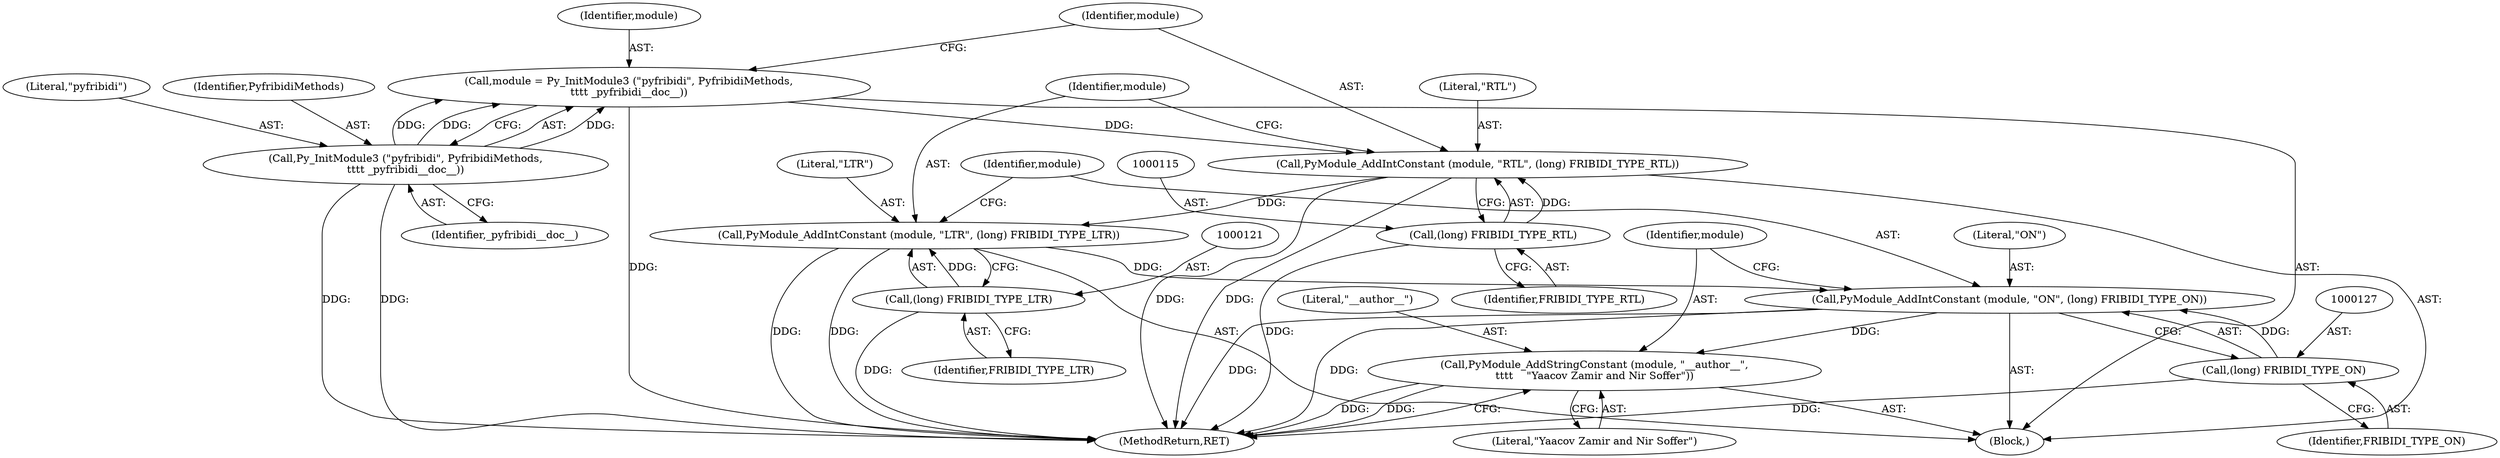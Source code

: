 digraph "1_pyfribidi_d2860c655357975e7b32d84e6b45e98f0dcecd7a_0@pointer" {
"1000129" [label="(Call,PyModule_AddStringConstant (module, \"__author__\",\n\t\t\t\t    \"Yaacov Zamir and Nir Soffer\"))"];
"1000123" [label="(Call,PyModule_AddIntConstant (module, \"ON\", (long) FRIBIDI_TYPE_ON))"];
"1000117" [label="(Call,PyModule_AddIntConstant (module, \"LTR\", (long) FRIBIDI_TYPE_LTR))"];
"1000111" [label="(Call,PyModule_AddIntConstant (module, \"RTL\", (long) FRIBIDI_TYPE_RTL))"];
"1000105" [label="(Call,module = Py_InitModule3 (\"pyfribidi\", PyfribidiMethods,\n\t\t\t\t _pyfribidi__doc__))"];
"1000107" [label="(Call,Py_InitModule3 (\"pyfribidi\", PyfribidiMethods,\n\t\t\t\t _pyfribidi__doc__))"];
"1000114" [label="(Call,(long) FRIBIDI_TYPE_RTL)"];
"1000120" [label="(Call,(long) FRIBIDI_TYPE_LTR)"];
"1000126" [label="(Call,(long) FRIBIDI_TYPE_ON)"];
"1000133" [label="(MethodReturn,RET)"];
"1000116" [label="(Identifier,FRIBIDI_TYPE_RTL)"];
"1000124" [label="(Identifier,module)"];
"1000114" [label="(Call,(long) FRIBIDI_TYPE_RTL)"];
"1000128" [label="(Identifier,FRIBIDI_TYPE_ON)"];
"1000118" [label="(Identifier,module)"];
"1000123" [label="(Call,PyModule_AddIntConstant (module, \"ON\", (long) FRIBIDI_TYPE_ON))"];
"1000125" [label="(Literal,\"ON\")"];
"1000119" [label="(Literal,\"LTR\")"];
"1000120" [label="(Call,(long) FRIBIDI_TYPE_LTR)"];
"1000105" [label="(Call,module = Py_InitModule3 (\"pyfribidi\", PyfribidiMethods,\n\t\t\t\t _pyfribidi__doc__))"];
"1000110" [label="(Identifier,_pyfribidi__doc__)"];
"1000129" [label="(Call,PyModule_AddStringConstant (module, \"__author__\",\n\t\t\t\t    \"Yaacov Zamir and Nir Soffer\"))"];
"1000108" [label="(Literal,\"pyfribidi\")"];
"1000126" [label="(Call,(long) FRIBIDI_TYPE_ON)"];
"1000130" [label="(Identifier,module)"];
"1000117" [label="(Call,PyModule_AddIntConstant (module, \"LTR\", (long) FRIBIDI_TYPE_LTR))"];
"1000107" [label="(Call,Py_InitModule3 (\"pyfribidi\", PyfribidiMethods,\n\t\t\t\t _pyfribidi__doc__))"];
"1000103" [label="(Block,)"];
"1000106" [label="(Identifier,module)"];
"1000112" [label="(Identifier,module)"];
"1000111" [label="(Call,PyModule_AddIntConstant (module, \"RTL\", (long) FRIBIDI_TYPE_RTL))"];
"1000113" [label="(Literal,\"RTL\")"];
"1000109" [label="(Identifier,PyfribidiMethods)"];
"1000132" [label="(Literal,\"Yaacov Zamir and Nir Soffer\")"];
"1000122" [label="(Identifier,FRIBIDI_TYPE_LTR)"];
"1000131" [label="(Literal,\"__author__\")"];
"1000129" -> "1000103"  [label="AST: "];
"1000129" -> "1000132"  [label="CFG: "];
"1000130" -> "1000129"  [label="AST: "];
"1000131" -> "1000129"  [label="AST: "];
"1000132" -> "1000129"  [label="AST: "];
"1000133" -> "1000129"  [label="CFG: "];
"1000129" -> "1000133"  [label="DDG: "];
"1000129" -> "1000133"  [label="DDG: "];
"1000123" -> "1000129"  [label="DDG: "];
"1000123" -> "1000103"  [label="AST: "];
"1000123" -> "1000126"  [label="CFG: "];
"1000124" -> "1000123"  [label="AST: "];
"1000125" -> "1000123"  [label="AST: "];
"1000126" -> "1000123"  [label="AST: "];
"1000130" -> "1000123"  [label="CFG: "];
"1000123" -> "1000133"  [label="DDG: "];
"1000123" -> "1000133"  [label="DDG: "];
"1000117" -> "1000123"  [label="DDG: "];
"1000126" -> "1000123"  [label="DDG: "];
"1000117" -> "1000103"  [label="AST: "];
"1000117" -> "1000120"  [label="CFG: "];
"1000118" -> "1000117"  [label="AST: "];
"1000119" -> "1000117"  [label="AST: "];
"1000120" -> "1000117"  [label="AST: "];
"1000124" -> "1000117"  [label="CFG: "];
"1000117" -> "1000133"  [label="DDG: "];
"1000117" -> "1000133"  [label="DDG: "];
"1000111" -> "1000117"  [label="DDG: "];
"1000120" -> "1000117"  [label="DDG: "];
"1000111" -> "1000103"  [label="AST: "];
"1000111" -> "1000114"  [label="CFG: "];
"1000112" -> "1000111"  [label="AST: "];
"1000113" -> "1000111"  [label="AST: "];
"1000114" -> "1000111"  [label="AST: "];
"1000118" -> "1000111"  [label="CFG: "];
"1000111" -> "1000133"  [label="DDG: "];
"1000111" -> "1000133"  [label="DDG: "];
"1000105" -> "1000111"  [label="DDG: "];
"1000114" -> "1000111"  [label="DDG: "];
"1000105" -> "1000103"  [label="AST: "];
"1000105" -> "1000107"  [label="CFG: "];
"1000106" -> "1000105"  [label="AST: "];
"1000107" -> "1000105"  [label="AST: "];
"1000112" -> "1000105"  [label="CFG: "];
"1000105" -> "1000133"  [label="DDG: "];
"1000107" -> "1000105"  [label="DDG: "];
"1000107" -> "1000105"  [label="DDG: "];
"1000107" -> "1000105"  [label="DDG: "];
"1000107" -> "1000110"  [label="CFG: "];
"1000108" -> "1000107"  [label="AST: "];
"1000109" -> "1000107"  [label="AST: "];
"1000110" -> "1000107"  [label="AST: "];
"1000107" -> "1000133"  [label="DDG: "];
"1000107" -> "1000133"  [label="DDG: "];
"1000114" -> "1000116"  [label="CFG: "];
"1000115" -> "1000114"  [label="AST: "];
"1000116" -> "1000114"  [label="AST: "];
"1000114" -> "1000133"  [label="DDG: "];
"1000120" -> "1000122"  [label="CFG: "];
"1000121" -> "1000120"  [label="AST: "];
"1000122" -> "1000120"  [label="AST: "];
"1000120" -> "1000133"  [label="DDG: "];
"1000126" -> "1000128"  [label="CFG: "];
"1000127" -> "1000126"  [label="AST: "];
"1000128" -> "1000126"  [label="AST: "];
"1000126" -> "1000133"  [label="DDG: "];
}
